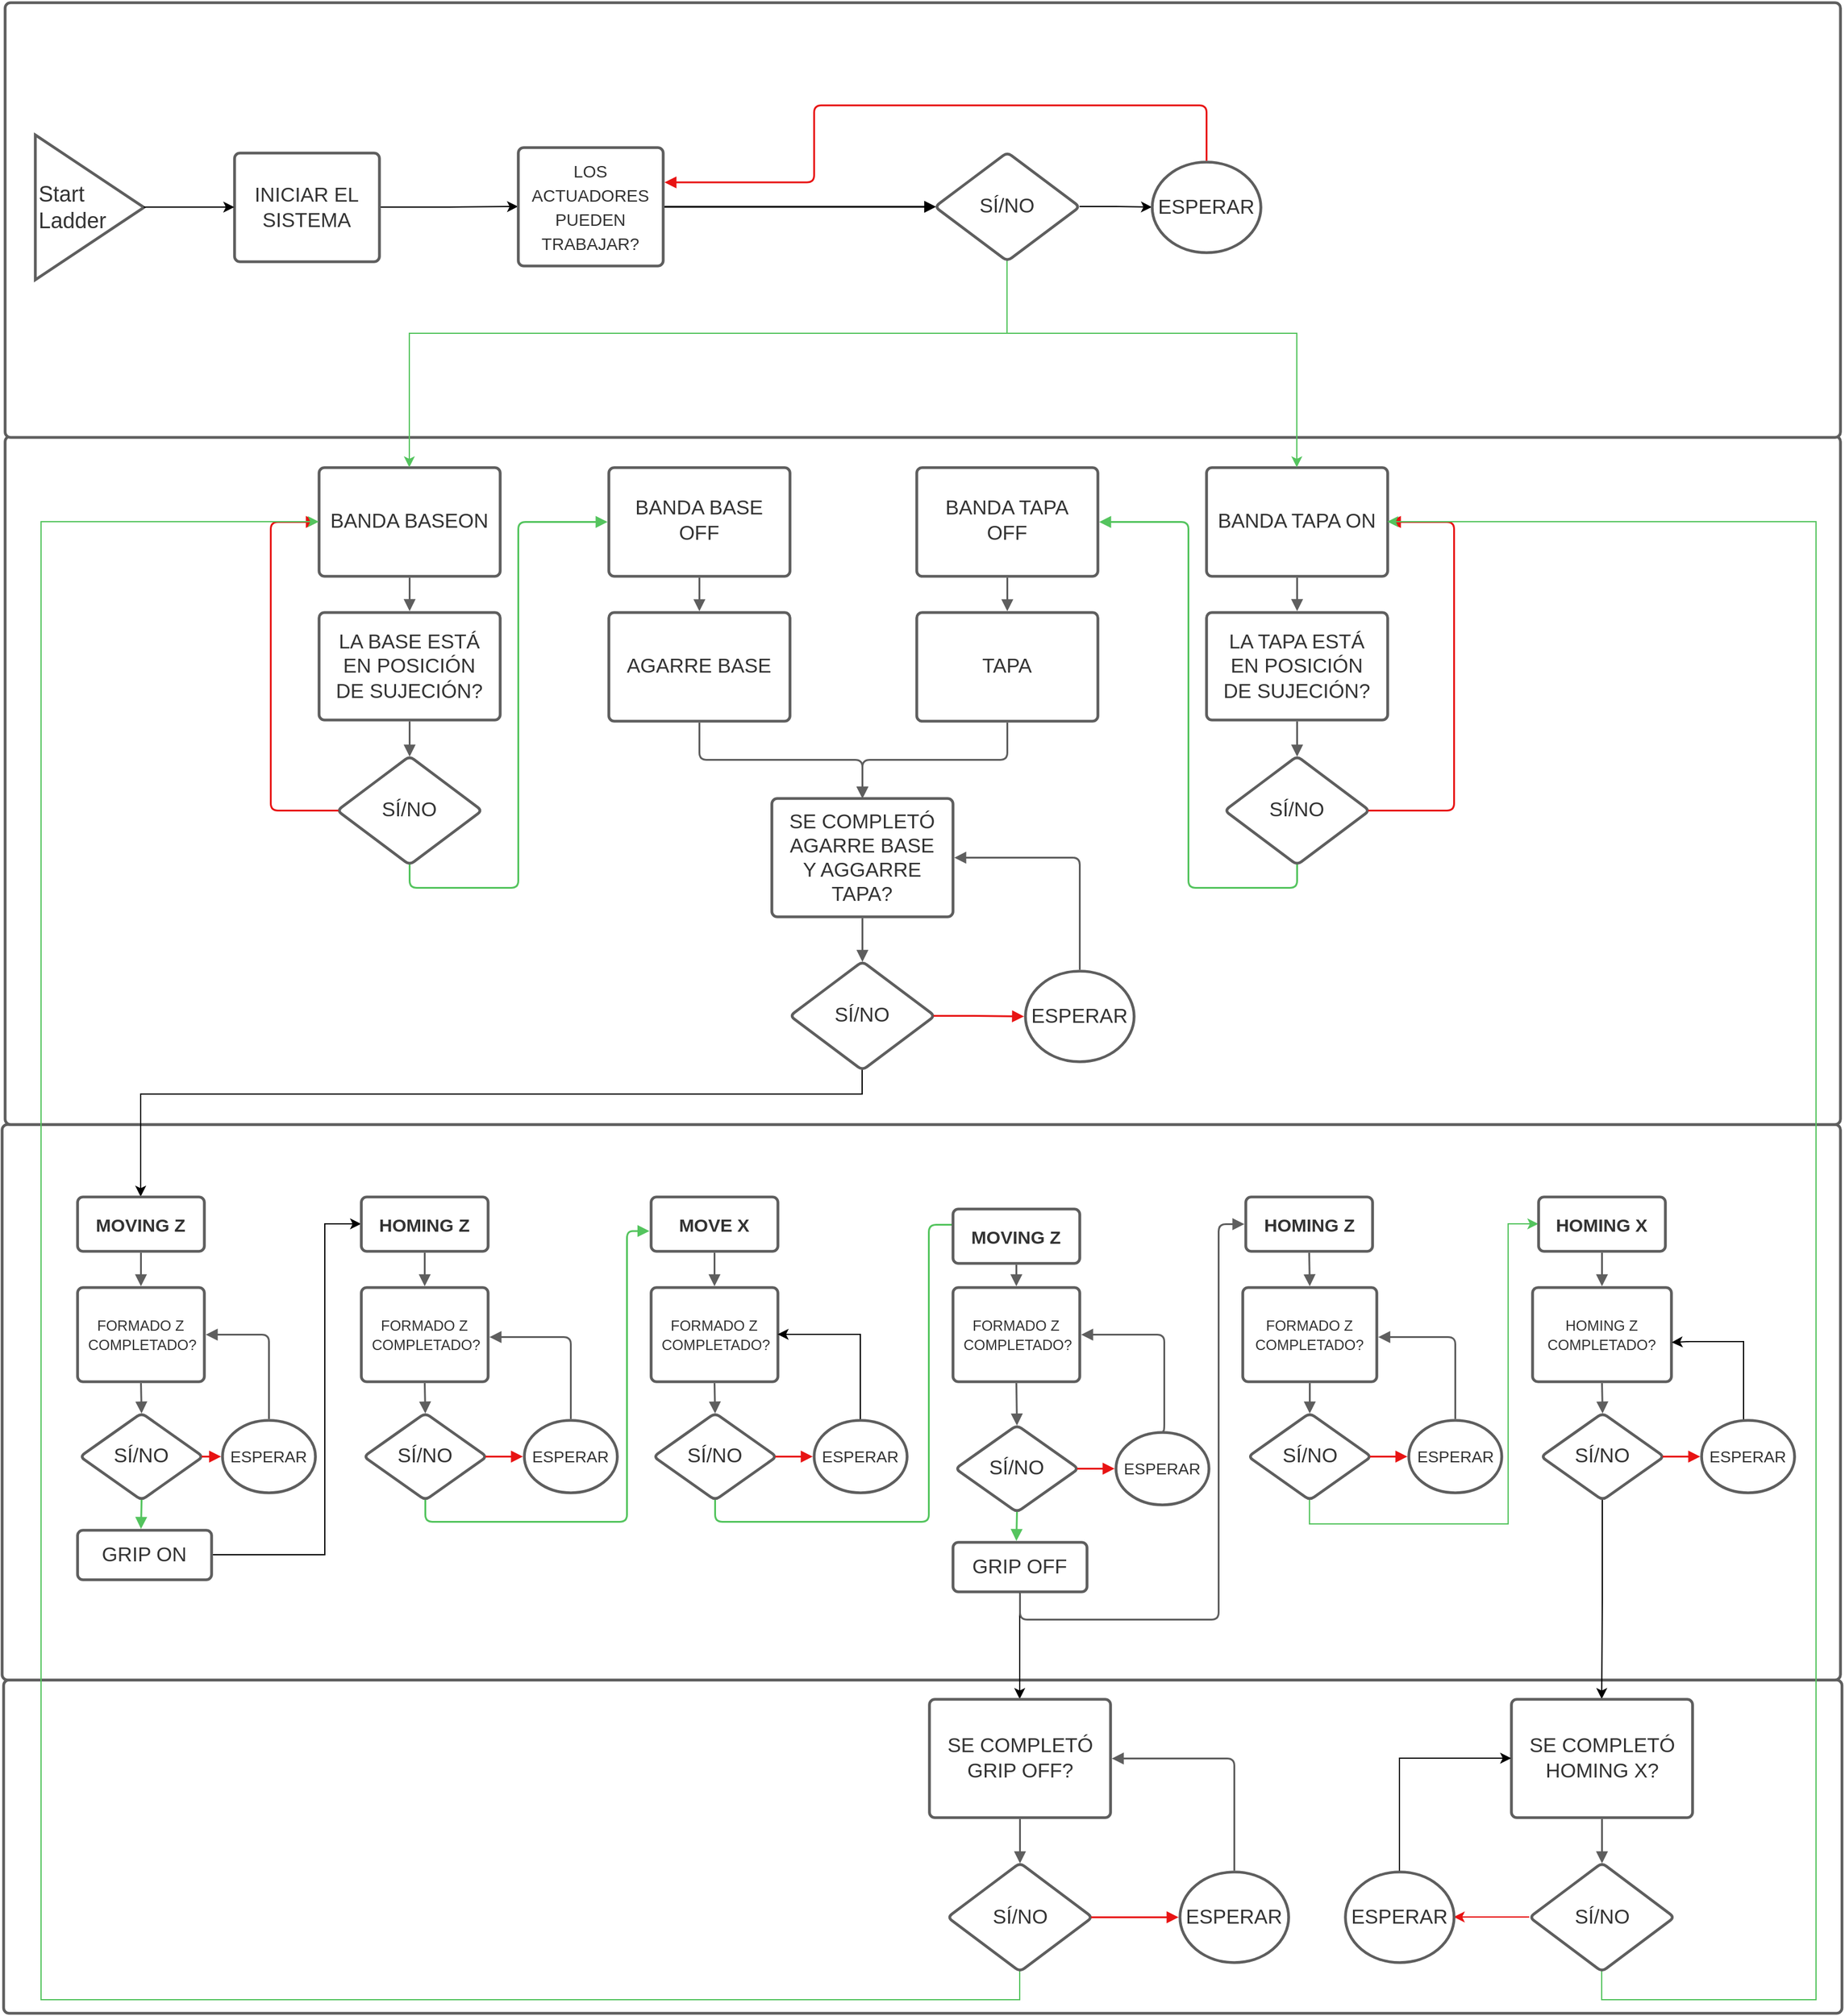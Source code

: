 <mxfile version="21.0.6" type="device"><diagram id="C5RBs43oDa-KdzZeNtuy" name="Page-1"><mxGraphModel dx="2749" dy="901" grid="1" gridSize="10" guides="1" tooltips="1" connect="1" arrows="1" fold="1" page="1" pageScale="1" pageWidth="827" pageHeight="1169" math="0" shadow="0"><root><mxCell id="WIyWlLk6GJQsqaUBKTNV-0"/><mxCell id="WIyWlLk6GJQsqaUBKTNV-1" parent="WIyWlLk6GJQsqaUBKTNV-0"/><mxCell id="RcjK8InPkNQRcUfJCD5i-185" value="" style="html=1;overflow=block;blockSpacing=1;whiteSpace=wrap;fontSize=13;align=center;spacing=9;strokeColor=#5e5e5e;strokeOpacity=100;rounded=1;absoluteArcSize=1;arcSize=9;strokeWidth=2.3;lucidId=y~xER-p5RncS;" vertex="1" parent="WIyWlLk6GJQsqaUBKTNV-1"><mxGeometry x="-141.25" y="1495" width="1522.5" height="276" as="geometry"/></mxCell><mxCell id="RcjK8InPkNQRcUfJCD5i-130" value="" style="html=1;overflow=block;blockSpacing=1;whiteSpace=wrap;fontSize=13;align=center;spacing=9;strokeColor=#5e5e5e;strokeOpacity=100;rounded=1;absoluteArcSize=1;arcSize=9;strokeWidth=2.3;lucidId=y~xER-p5RncS;" vertex="1" parent="WIyWlLk6GJQsqaUBKTNV-1"><mxGeometry x="-142.5" y="1035" width="1522.5" height="460" as="geometry"/></mxCell><mxCell id="RcjK8InPkNQRcUfJCD5i-28" value="" style="html=1;overflow=block;blockSpacing=1;whiteSpace=wrap;fontSize=13;align=center;spacing=9;strokeColor=#5e5e5e;strokeOpacity=100;rounded=1;absoluteArcSize=1;arcSize=9;strokeWidth=2.3;lucidId=y~xER-p5RncS;" vertex="1" parent="WIyWlLk6GJQsqaUBKTNV-1"><mxGeometry x="-140" y="465" width="1520" height="570" as="geometry"/></mxCell><mxCell id="RcjK8InPkNQRcUfJCD5i-29" value="LA BASE ESTÁ EN POSICIÓN DE SUJECIÓN?" style="html=1;overflow=block;blockSpacing=1;whiteSpace=wrap;fontSize=16.7;fontColor=#333333;align=center;spacing=9;strokeColor=#5e5e5e;strokeOpacity=100;rounded=1;absoluteArcSize=1;arcSize=9;strokeWidth=2.3;lucidId=hayEjJUcfdkM;" vertex="1" parent="WIyWlLk6GJQsqaUBKTNV-1"><mxGeometry x="120" y="611" width="150" height="89" as="geometry"/></mxCell><mxCell id="RcjK8InPkNQRcUfJCD5i-30" value="LA TAPA ESTÁ EN POSICIÓN DE SUJECIÓN?" style="html=1;overflow=block;blockSpacing=1;whiteSpace=wrap;fontSize=16.7;fontColor=#333333;align=center;spacing=9;strokeColor=#5e5e5e;strokeOpacity=100;rounded=1;absoluteArcSize=1;arcSize=9;strokeWidth=2.3;lucidId=AayE.4QWP37k;" vertex="1" parent="WIyWlLk6GJQsqaUBKTNV-1"><mxGeometry x="855" y="611" width="150" height="89" as="geometry"/></mxCell><mxCell id="RcjK8InPkNQRcUfJCD5i-31" value="SÍ/NO" style="html=1;overflow=block;blockSpacing=1;whiteSpace=wrap;rhombus;fontSize=16.7;fontColor=#333333;align=center;spacing=3.8;strokeColor=#5e5e5e;strokeOpacity=100;rounded=1;absoluteArcSize=1;arcSize=9;strokeWidth=2.3;lucidId=SayEWiu_9Tuh;" vertex="1" parent="WIyWlLk6GJQsqaUBKTNV-1"><mxGeometry x="135" y="730" width="120" height="90" as="geometry"/></mxCell><mxCell id="RcjK8InPkNQRcUfJCD5i-32" value="SÍ/NO" style="html=1;overflow=block;blockSpacing=1;whiteSpace=wrap;rhombus;fontSize=16.7;fontColor=#333333;align=center;spacing=3.8;strokeColor=#5e5e5e;strokeOpacity=100;rounded=1;absoluteArcSize=1;arcSize=9;strokeWidth=2.3;lucidId=VayETEVS_rfC;" vertex="1" parent="WIyWlLk6GJQsqaUBKTNV-1"><mxGeometry x="870" y="730" width="120" height="90" as="geometry"/></mxCell><mxCell id="RcjK8InPkNQRcUfJCD5i-33" value="BANDA BASEON" style="html=1;overflow=block;blockSpacing=1;whiteSpace=wrap;fontSize=16.7;fontColor=#333333;align=center;spacing=9;strokeColor=#5e5e5e;strokeOpacity=100;rounded=1;absoluteArcSize=1;arcSize=9;strokeWidth=2.3;lucidId=cbyEpvFuCPS_;" vertex="1" parent="WIyWlLk6GJQsqaUBKTNV-1"><mxGeometry x="120" y="491" width="150" height="90" as="geometry"/></mxCell><mxCell id="RcjK8InPkNQRcUfJCD5i-34" value="BANDA TAPA ON" style="html=1;overflow=block;blockSpacing=1;whiteSpace=wrap;fontSize=16.7;fontColor=#333333;align=center;spacing=9;strokeColor=#5e5e5e;strokeOpacity=100;rounded=1;absoluteArcSize=1;arcSize=9;strokeWidth=2.3;lucidId=hbyE5MZq4AQ-;" vertex="1" parent="WIyWlLk6GJQsqaUBKTNV-1"><mxGeometry x="855" y="491" width="150" height="90" as="geometry"/></mxCell><mxCell id="RcjK8InPkNQRcUfJCD5i-35" value="" style="html=1;jettySize=18;whiteSpace=wrap;fontSize=13;strokeColor=#e81313;strokeOpacity=100;strokeWidth=1.5;rounded=1;arcSize=12;edgeStyle=orthogonalEdgeStyle;startArrow=none;endArrow=block;endFill=1;exitX=0.009;exitY=0.5;exitPerimeter=0;entryX=-0.007;entryY=0.5;entryPerimeter=0;lucidId=BbyEm8j36-r6;" edge="1" parent="WIyWlLk6GJQsqaUBKTNV-1" source="RcjK8InPkNQRcUfJCD5i-31" target="RcjK8InPkNQRcUfJCD5i-33"><mxGeometry width="100" height="100" relative="1" as="geometry"><Array as="points"><mxPoint x="80" y="775"/><mxPoint x="80" y="536"/></Array></mxGeometry></mxCell><mxCell id="RcjK8InPkNQRcUfJCD5i-36" value="" style="html=1;jettySize=18;whiteSpace=wrap;fontSize=13;strokeColor=#5E5E5E;strokeWidth=1.5;rounded=1;arcSize=12;edgeStyle=orthogonalEdgeStyle;startArrow=none;endArrow=block;endFill=1;exitX=0.5;exitY=1.012;exitPerimeter=0;entryX=0.5;entryY=-0.013;entryPerimeter=0;lucidId=IbyEeO5QDrkx;" edge="1" parent="WIyWlLk6GJQsqaUBKTNV-1" source="RcjK8InPkNQRcUfJCD5i-33" target="RcjK8InPkNQRcUfJCD5i-29"><mxGeometry width="100" height="100" relative="1" as="geometry"><Array as="points"/></mxGeometry></mxCell><mxCell id="RcjK8InPkNQRcUfJCD5i-37" value="" style="html=1;jettySize=18;whiteSpace=wrap;fontSize=13;strokeColor=#5E5E5E;strokeWidth=1.5;rounded=1;arcSize=12;edgeStyle=orthogonalEdgeStyle;startArrow=none;endArrow=block;endFill=1;exitX=0.5;exitY=1.013;exitPerimeter=0;entryX=0.5;entryY=0.004;entryPerimeter=0;lucidId=UbyEdykZgK0O;" edge="1" parent="WIyWlLk6GJQsqaUBKTNV-1" source="RcjK8InPkNQRcUfJCD5i-29" target="RcjK8InPkNQRcUfJCD5i-31"><mxGeometry width="100" height="100" relative="1" as="geometry"><Array as="points"/></mxGeometry></mxCell><mxCell id="RcjK8InPkNQRcUfJCD5i-38" value="" style="html=1;jettySize=18;whiteSpace=wrap;fontSize=13;strokeColor=#5E5E5E;strokeWidth=1.5;rounded=1;arcSize=12;edgeStyle=orthogonalEdgeStyle;startArrow=none;endArrow=block;endFill=1;exitX=0.5;exitY=1.012;exitPerimeter=0;entryX=0.5;entryY=-0.013;entryPerimeter=0;lucidId=YbyETzDd5TCl;" edge="1" parent="WIyWlLk6GJQsqaUBKTNV-1" source="RcjK8InPkNQRcUfJCD5i-34" target="RcjK8InPkNQRcUfJCD5i-30"><mxGeometry width="100" height="100" relative="1" as="geometry"><Array as="points"/></mxGeometry></mxCell><mxCell id="RcjK8InPkNQRcUfJCD5i-39" value="" style="html=1;jettySize=18;whiteSpace=wrap;fontSize=13;strokeColor=#5E5E5E;strokeWidth=1.5;rounded=1;arcSize=12;edgeStyle=orthogonalEdgeStyle;startArrow=none;endArrow=block;endFill=1;exitX=0.5;exitY=1.013;exitPerimeter=0;entryX=0.5;entryY=0.004;entryPerimeter=0;lucidId=0byEMyHVx.2I;" edge="1" parent="WIyWlLk6GJQsqaUBKTNV-1" source="RcjK8InPkNQRcUfJCD5i-30" target="RcjK8InPkNQRcUfJCD5i-32"><mxGeometry width="100" height="100" relative="1" as="geometry"><Array as="points"/></mxGeometry></mxCell><mxCell id="RcjK8InPkNQRcUfJCD5i-40" value="" style="html=1;jettySize=18;whiteSpace=wrap;fontSize=13;strokeColor=#e81313;strokeOpacity=100;strokeWidth=1.5;rounded=1;arcSize=12;edgeStyle=orthogonalEdgeStyle;startArrow=none;endArrow=block;endFill=1;exitX=0.991;exitY=0.5;exitPerimeter=0;entryX=1.007;entryY=0.5;entryPerimeter=0;lucidId=5byEUBAU9m2I;" edge="1" parent="WIyWlLk6GJQsqaUBKTNV-1" source="RcjK8InPkNQRcUfJCD5i-32" target="RcjK8InPkNQRcUfJCD5i-34"><mxGeometry width="100" height="100" relative="1" as="geometry"><Array as="points"><mxPoint x="1060" y="775"/><mxPoint x="1060" y="536"/></Array></mxGeometry></mxCell><mxCell id="RcjK8InPkNQRcUfJCD5i-41" value="&lt;div style=&quot;display: flex; justify-content: center; text-align: center; align-items: baseline; font-size: 0; line-height: 1.25;margin-top: -2px;&quot;&gt;&lt;span&gt;&lt;span style=&quot;font-size:16.7px;color:#333333;&quot;&gt;BANDA TAPA OFF&lt;/span&gt;&lt;span style=&quot;font-size:16px;color:#000000;&quot;&gt;  &lt;/span&gt;&lt;/span&gt;&lt;/div&gt;" style="html=1;overflow=block;blockSpacing=1;whiteSpace=wrap;fontSize=13;spacing=9;strokeColor=#5e5e5e;strokeOpacity=100;rounded=1;absoluteArcSize=1;arcSize=9;strokeWidth=2.3;lucidId=WcyEhs3S-Iqy;" vertex="1" parent="WIyWlLk6GJQsqaUBKTNV-1"><mxGeometry x="615" y="491" width="150" height="90" as="geometry"/></mxCell><mxCell id="RcjK8InPkNQRcUfJCD5i-42" value="&lt;div style=&quot;display: flex; justify-content: center; text-align: center; align-items: baseline; font-size: 0; line-height: 1.25;margin-top: -2px;&quot;&gt;&lt;span&gt;&lt;span style=&quot;font-size:16.7px;color:#333333;&quot;&gt;BANDA BASE OFF&lt;/span&gt;&lt;span style=&quot;font-size:16px;color:#000000;&quot;&gt;  &lt;/span&gt;&lt;/span&gt;&lt;/div&gt;" style="html=1;overflow=block;blockSpacing=1;whiteSpace=wrap;fontSize=13;spacing=9;strokeColor=#5e5e5e;strokeOpacity=100;rounded=1;absoluteArcSize=1;arcSize=9;strokeWidth=2.3;lucidId=bdyEBeibuDFe;" vertex="1" parent="WIyWlLk6GJQsqaUBKTNV-1"><mxGeometry x="360" y="491" width="150" height="90" as="geometry"/></mxCell><mxCell id="RcjK8InPkNQRcUfJCD5i-43" value="" style="html=1;jettySize=18;whiteSpace=wrap;fontSize=13;strokeColor=#54c45e;strokeOpacity=100;strokeWidth=1.5;rounded=1;arcSize=12;edgeStyle=orthogonalEdgeStyle;startArrow=none;endArrow=block;endFill=1;exitX=0.5;exitY=0.996;exitPerimeter=0;entryX=-0.007;entryY=0.5;entryPerimeter=0;lucidId=zdyEh7sH4ggF;" edge="1" parent="WIyWlLk6GJQsqaUBKTNV-1" source="RcjK8InPkNQRcUfJCD5i-31" target="RcjK8InPkNQRcUfJCD5i-42"><mxGeometry width="100" height="100" relative="1" as="geometry"><Array as="points"><mxPoint x="195" y="839"/><mxPoint x="285" y="839"/><mxPoint x="285" y="536"/></Array></mxGeometry></mxCell><mxCell id="RcjK8InPkNQRcUfJCD5i-44" value="" style="html=1;jettySize=18;whiteSpace=wrap;fontSize=13;strokeColor=#54c45e;strokeOpacity=100;strokeWidth=1.5;rounded=1;arcSize=12;edgeStyle=orthogonalEdgeStyle;startArrow=none;endArrow=block;endFill=1;exitX=0.5;exitY=0.996;exitPerimeter=0;entryX=1.007;entryY=0.5;entryPerimeter=0;lucidId=PdyEN9I4mCjv;" edge="1" parent="WIyWlLk6GJQsqaUBKTNV-1" source="RcjK8InPkNQRcUfJCD5i-32" target="RcjK8InPkNQRcUfJCD5i-41"><mxGeometry width="100" height="100" relative="1" as="geometry"><Array as="points"><mxPoint x="930" y="839"/><mxPoint x="840" y="839"/><mxPoint x="840" y="536"/></Array></mxGeometry></mxCell><mxCell id="RcjK8InPkNQRcUfJCD5i-45" value="AGARRE BASE" style="html=1;overflow=block;blockSpacing=1;whiteSpace=wrap;fontSize=16.7;fontColor=#333333;align=center;spacing=9;strokeColor=#5e5e5e;strokeOpacity=100;rounded=1;absoluteArcSize=1;arcSize=9;strokeWidth=2.3;lucidId=_eyEmF684~.o;" vertex="1" parent="WIyWlLk6GJQsqaUBKTNV-1"><mxGeometry x="360" y="611" width="150" height="90" as="geometry"/></mxCell><mxCell id="RcjK8InPkNQRcUfJCD5i-46" value="TAPA" style="html=1;overflow=block;blockSpacing=1;whiteSpace=wrap;fontSize=16.7;fontColor=#333333;align=center;spacing=9;strokeColor=#5e5e5e;strokeOpacity=100;rounded=1;absoluteArcSize=1;arcSize=9;strokeWidth=2.3;lucidId=AfyE~ekHSq9a;" vertex="1" parent="WIyWlLk6GJQsqaUBKTNV-1"><mxGeometry x="615" y="611" width="150" height="90" as="geometry"/></mxCell><mxCell id="RcjK8InPkNQRcUfJCD5i-47" value="" style="html=1;jettySize=18;whiteSpace=wrap;fontSize=13;strokeColor=#5E5E5E;strokeWidth=1.5;rounded=1;arcSize=12;edgeStyle=orthogonalEdgeStyle;startArrow=none;endArrow=block;endFill=1;exitX=0.5;exitY=1.012;exitPerimeter=0;entryX=0.5;entryY=-0.012;entryPerimeter=0;lucidId=JfyEnpwwlQ.i;" edge="1" parent="WIyWlLk6GJQsqaUBKTNV-1" source="RcjK8InPkNQRcUfJCD5i-42" target="RcjK8InPkNQRcUfJCD5i-45"><mxGeometry width="100" height="100" relative="1" as="geometry"><Array as="points"/></mxGeometry></mxCell><mxCell id="RcjK8InPkNQRcUfJCD5i-48" value="" style="html=1;jettySize=18;whiteSpace=wrap;fontSize=13;strokeColor=#5E5E5E;strokeWidth=1.5;rounded=1;arcSize=12;edgeStyle=orthogonalEdgeStyle;startArrow=none;endArrow=block;endFill=1;exitX=0.5;exitY=1.012;exitPerimeter=0;entryX=0.5;entryY=-0.012;entryPerimeter=0;lucidId=PfyE76XKdIc2;" edge="1" parent="WIyWlLk6GJQsqaUBKTNV-1" source="RcjK8InPkNQRcUfJCD5i-41" target="RcjK8InPkNQRcUfJCD5i-46"><mxGeometry width="100" height="100" relative="1" as="geometry"><Array as="points"/></mxGeometry></mxCell><mxCell id="RcjK8InPkNQRcUfJCD5i-49" value="SE COMPLETÓ AGARRE BASE Y AGGARRE TAPA?" style="html=1;overflow=block;blockSpacing=1;whiteSpace=wrap;fontSize=16.7;fontColor=#333333;align=center;spacing=9;strokeColor=#5e5e5e;strokeOpacity=100;rounded=1;absoluteArcSize=1;arcSize=9;strokeWidth=2.3;lucidId=PhyEgIo.eC80;" vertex="1" parent="WIyWlLk6GJQsqaUBKTNV-1"><mxGeometry x="495" y="765" width="150" height="98" as="geometry"/></mxCell><mxCell id="RcjK8InPkNQRcUfJCD5i-50" value="" style="html=1;jettySize=18;whiteSpace=wrap;fontSize=13;strokeColor=#5E5E5E;strokeWidth=1.5;rounded=1;arcSize=12;edgeStyle=orthogonalEdgeStyle;startArrow=none;endArrow=block;endFill=1;exitX=0.5;exitY=1.012;exitPerimeter=0;lucidId=ajyEIoQYx6px;" edge="1" parent="WIyWlLk6GJQsqaUBKTNV-1" source="RcjK8InPkNQRcUfJCD5i-45" target="RcjK8InPkNQRcUfJCD5i-49"><mxGeometry width="100" height="100" relative="1" as="geometry"><Array as="points"/><mxPoint x="570" y="774.922" as="targetPoint"/></mxGeometry></mxCell><mxCell id="RcjK8InPkNQRcUfJCD5i-51" value="" style="html=1;jettySize=18;whiteSpace=wrap;fontSize=13;strokeColor=#5E5E5E;strokeWidth=1.5;rounded=1;arcSize=12;edgeStyle=orthogonalEdgeStyle;startArrow=none;endArrow=block;endFill=1;exitX=0.5;exitY=1.012;exitPerimeter=0;lucidId=bjyESx26OEpG;" edge="1" parent="WIyWlLk6GJQsqaUBKTNV-1" source="RcjK8InPkNQRcUfJCD5i-46" target="RcjK8InPkNQRcUfJCD5i-49"><mxGeometry width="100" height="100" relative="1" as="geometry"><Array as="points"/><mxPoint x="570" y="774.922" as="targetPoint"/></mxGeometry></mxCell><mxCell id="RcjK8InPkNQRcUfJCD5i-186" style="edgeStyle=orthogonalEdgeStyle;rounded=0;orthogonalLoop=1;jettySize=auto;html=1;entryX=0.5;entryY=0;entryDx=0;entryDy=0;exitX=0.5;exitY=1;exitDx=0;exitDy=0;" edge="1" parent="WIyWlLk6GJQsqaUBKTNV-1" source="RcjK8InPkNQRcUfJCD5i-52" target="RcjK8InPkNQRcUfJCD5i-57"><mxGeometry relative="1" as="geometry"><Array as="points"><mxPoint x="570" y="1010"/><mxPoint x="-27" y="1010"/></Array></mxGeometry></mxCell><mxCell id="RcjK8InPkNQRcUfJCD5i-52" value="SÍ/NO" style="html=1;overflow=block;blockSpacing=1;whiteSpace=wrap;rhombus;fontSize=16.7;fontColor=#333333;align=center;spacing=3.8;strokeColor=#5e5e5e;strokeOpacity=100;rounded=1;absoluteArcSize=1;arcSize=9;strokeWidth=2.3;lucidId=gjyEcwo8gJlT;" vertex="1" parent="WIyWlLk6GJQsqaUBKTNV-1"><mxGeometry x="510" y="900" width="120" height="90" as="geometry"/></mxCell><mxCell id="RcjK8InPkNQRcUfJCD5i-53" value="ESPERAR" style="html=1;overflow=block;blockSpacing=1;whiteSpace=wrap;ellipse;fontSize=16.7;fontColor=#333333;align=center;spacing=3.8;strokeColor=#5e5e5e;strokeOpacity=100;rounded=1;absoluteArcSize=1;arcSize=9;strokeWidth=2.3;lucidId=rjyEpOssymkE;" vertex="1" parent="WIyWlLk6GJQsqaUBKTNV-1"><mxGeometry x="705" y="908" width="90" height="75" as="geometry"/></mxCell><mxCell id="RcjK8InPkNQRcUfJCD5i-54" value="" style="html=1;jettySize=18;whiteSpace=wrap;fontSize=13;strokeColor=#e81313;strokeOpacity=100;strokeWidth=1.5;rounded=1;arcSize=12;edgeStyle=orthogonalEdgeStyle;startArrow=none;endArrow=block;endFill=1;exitX=0.991;exitY=0.5;exitPerimeter=0;entryX=-0.013;entryY=0.5;entryPerimeter=0;lucidId=4jyEf3F_.nIu;" edge="1" parent="WIyWlLk6GJQsqaUBKTNV-1" source="RcjK8InPkNQRcUfJCD5i-52" target="RcjK8InPkNQRcUfJCD5i-53"><mxGeometry width="100" height="100" relative="1" as="geometry"><Array as="points"/></mxGeometry></mxCell><mxCell id="RcjK8InPkNQRcUfJCD5i-55" value="" style="html=1;jettySize=18;whiteSpace=wrap;fontSize=13;strokeColor=#5E5E5E;strokeWidth=1.5;rounded=1;arcSize=12;edgeStyle=orthogonalEdgeStyle;startArrow=none;endArrow=block;endFill=1;exitX=0.5;exitY=-0.015;exitPerimeter=0;entryX=1.007;entryY=0.5;entryPerimeter=0;lucidId=4lyEjpNq62VK;" edge="1" parent="WIyWlLk6GJQsqaUBKTNV-1" source="RcjK8InPkNQRcUfJCD5i-53" target="RcjK8InPkNQRcUfJCD5i-49"><mxGeometry width="100" height="100" relative="1" as="geometry"><Array as="points"><mxPoint x="750" y="814"/></Array></mxGeometry></mxCell><mxCell id="RcjK8InPkNQRcUfJCD5i-56" value="" style="html=1;jettySize=18;whiteSpace=wrap;fontSize=13;strokeColor=#5E5E5E;strokeWidth=1.5;rounded=1;arcSize=12;edgeStyle=orthogonalEdgeStyle;startArrow=none;endArrow=block;endFill=1;exitX=0.5;exitY=1.011;exitPerimeter=0;entryX=0.5;entryY=0.004;entryPerimeter=0;lucidId=amyExHTy6ia8;" edge="1" parent="WIyWlLk6GJQsqaUBKTNV-1" source="RcjK8InPkNQRcUfJCD5i-49" target="RcjK8InPkNQRcUfJCD5i-52"><mxGeometry width="100" height="100" relative="1" as="geometry"><Array as="points"/></mxGeometry></mxCell><mxCell id="RcjK8InPkNQRcUfJCD5i-57" value="MOVING Z" style="html=1;overflow=block;blockSpacing=1;whiteSpace=wrap;fontSize=15;fontColor=#333333;fontStyle=1;align=center;spacing=9;strokeColor=#5e5e5e;strokeOpacity=100;rounded=1;absoluteArcSize=1;arcSize=9;strokeWidth=2.3;lucidId=YmyEwCShwE1t;" vertex="1" parent="WIyWlLk6GJQsqaUBKTNV-1"><mxGeometry x="-80" y="1095" width="105" height="45" as="geometry"/></mxCell><mxCell id="RcjK8InPkNQRcUfJCD5i-58" value="&lt;font style=&quot;font-size: 12px;&quot;&gt;FORMADO Z COMPLETADO?&lt;/font&gt;" style="html=1;overflow=block;blockSpacing=1;whiteSpace=wrap;fontSize=13.3;fontColor=#333333;align=center;spacing=9;strokeColor=#5e5e5e;strokeOpacity=100;rounded=1;absoluteArcSize=1;arcSize=9;strokeWidth=2.3;lucidId=tnyEIG3p_EI_;" vertex="1" parent="WIyWlLk6GJQsqaUBKTNV-1"><mxGeometry x="-80" y="1170" width="105" height="78" as="geometry"/></mxCell><mxCell id="RcjK8InPkNQRcUfJCD5i-59" value="SÍ/NO" style="html=1;overflow=block;blockSpacing=1;whiteSpace=wrap;rhombus;fontSize=16.7;fontColor=#333333;align=center;spacing=3.8;strokeColor=#5e5e5e;strokeOpacity=100;rounded=1;absoluteArcSize=1;arcSize=9;strokeWidth=2.3;lucidId=tnyEHasOi0cc;" vertex="1" parent="WIyWlLk6GJQsqaUBKTNV-1"><mxGeometry x="-78" y="1274" width="102" height="72" as="geometry"/></mxCell><mxCell id="RcjK8InPkNQRcUfJCD5i-60" value="ESPERAR" style="html=1;overflow=block;blockSpacing=1;whiteSpace=wrap;ellipse;fontSize=13.3;fontColor=#333333;align=center;spacing=3.8;strokeColor=#5e5e5e;strokeOpacity=100;rounded=1;absoluteArcSize=1;arcSize=9;strokeWidth=2.3;lucidId=tnyEV0fLmfkE;" vertex="1" parent="WIyWlLk6GJQsqaUBKTNV-1"><mxGeometry x="40" y="1280" width="77" height="60" as="geometry"/></mxCell><mxCell id="RcjK8InPkNQRcUfJCD5i-61" value="" style="html=1;jettySize=18;whiteSpace=wrap;fontSize=13;strokeColor=#e81313;strokeOpacity=100;strokeWidth=1.5;rounded=1;arcSize=12;edgeStyle=orthogonalEdgeStyle;startArrow=none;endArrow=block;endFill=1;exitX=0.988;exitY=0.5;exitPerimeter=0;entryX=-0.015;entryY=0.5;entryPerimeter=0;lucidId=tnyEGoxzWcGT;" edge="1" parent="WIyWlLk6GJQsqaUBKTNV-1" source="RcjK8InPkNQRcUfJCD5i-59" target="RcjK8InPkNQRcUfJCD5i-60"><mxGeometry width="100" height="100" relative="1" as="geometry"><Array as="points"/></mxGeometry></mxCell><mxCell id="RcjK8InPkNQRcUfJCD5i-62" value="" style="html=1;jettySize=18;whiteSpace=wrap;fontSize=13;strokeColor=#5E5E5E;strokeWidth=1.5;rounded=1;arcSize=12;edgeStyle=orthogonalEdgeStyle;startArrow=none;endArrow=block;endFill=1;exitX=0.5;exitY=-0.019;exitPerimeter=0;entryX=1.011;entryY=0.5;entryPerimeter=0;lucidId=tnyEnGOv970G;" edge="1" parent="WIyWlLk6GJQsqaUBKTNV-1" source="RcjK8InPkNQRcUfJCD5i-60" target="RcjK8InPkNQRcUfJCD5i-58"><mxGeometry width="100" height="100" relative="1" as="geometry"><Array as="points"><mxPoint x="79" y="1209"/></Array></mxGeometry></mxCell><mxCell id="RcjK8InPkNQRcUfJCD5i-63" value="" style="html=1;jettySize=18;whiteSpace=wrap;fontSize=13;strokeColor=#5E5E5E;strokeWidth=1.5;rounded=1;arcSize=12;edgeStyle=orthogonalEdgeStyle;startArrow=none;endArrow=block;endFill=1;exitX=0.5;exitY=1.014;exitPerimeter=0;entryX=0.5;entryY=0.004;entryPerimeter=0;lucidId=ZnyEEqO6b57F;" edge="1" parent="WIyWlLk6GJQsqaUBKTNV-1" source="RcjK8InPkNQRcUfJCD5i-58" target="RcjK8InPkNQRcUfJCD5i-59"><mxGeometry width="100" height="100" relative="1" as="geometry"><Array as="points"/></mxGeometry></mxCell><mxCell id="RcjK8InPkNQRcUfJCD5i-64" value="" style="html=1;jettySize=18;whiteSpace=wrap;fontSize=13;strokeColor=#5E5E5E;strokeWidth=1.5;rounded=1;arcSize=12;edgeStyle=orthogonalEdgeStyle;startArrow=none;endArrow=block;endFill=1;exitX=0.5;exitY=1.025;exitPerimeter=0;entryX=0.5;entryY=-0.014;entryPerimeter=0;lucidId=WoyE_0CSTKuE;" edge="1" parent="WIyWlLk6GJQsqaUBKTNV-1" source="RcjK8InPkNQRcUfJCD5i-57" target="RcjK8InPkNQRcUfJCD5i-58"><mxGeometry width="100" height="100" relative="1" as="geometry"><Array as="points"/></mxGeometry></mxCell><mxCell id="RcjK8InPkNQRcUfJCD5i-128" style="edgeStyle=orthogonalEdgeStyle;rounded=0;orthogonalLoop=1;jettySize=auto;html=1;entryX=0;entryY=0.5;entryDx=0;entryDy=0;" edge="1" parent="WIyWlLk6GJQsqaUBKTNV-1" source="RcjK8InPkNQRcUfJCD5i-65" target="RcjK8InPkNQRcUfJCD5i-67"><mxGeometry relative="1" as="geometry"><Array as="points"><mxPoint x="125" y="1392"/><mxPoint x="125" y="1118"/></Array></mxGeometry></mxCell><mxCell id="RcjK8InPkNQRcUfJCD5i-65" value="GRIP ON" style="html=1;overflow=block;blockSpacing=1;whiteSpace=wrap;fontSize=16.7;fontColor=#333333;align=center;spacing=9;strokeColor=#5e5e5e;strokeOpacity=100;rounded=1;absoluteArcSize=1;arcSize=9;strokeWidth=2.3;lucidId=jpyEtr1tzENd;" vertex="1" parent="WIyWlLk6GJQsqaUBKTNV-1"><mxGeometry x="-80" y="1371" width="111" height="41" as="geometry"/></mxCell><mxCell id="RcjK8InPkNQRcUfJCD5i-66" value="" style="html=1;jettySize=18;whiteSpace=wrap;fontSize=13;strokeColor=#54c45e;strokeOpacity=100;strokeWidth=1.5;rounded=1;arcSize=12;edgeStyle=orthogonalEdgeStyle;startArrow=none;endArrow=block;endFill=1;exitX=0.5;exitY=0.996;exitPerimeter=0;entryX=0.473;entryY=-0.028;entryPerimeter=0;lucidId=MpyEcxZcX-Ce;" edge="1" parent="WIyWlLk6GJQsqaUBKTNV-1" source="RcjK8InPkNQRcUfJCD5i-59" target="RcjK8InPkNQRcUfJCD5i-65"><mxGeometry width="100" height="100" relative="1" as="geometry"><Array as="points"/></mxGeometry></mxCell><mxCell id="RcjK8InPkNQRcUfJCD5i-67" value="HOMING Z" style="html=1;overflow=block;blockSpacing=1;whiteSpace=wrap;fontSize=15;fontColor=#333333;fontStyle=1;align=center;spacing=9;strokeColor=#5e5e5e;strokeOpacity=100;rounded=1;absoluteArcSize=1;arcSize=9;strokeWidth=2.3;lucidId=2pyEYRQr3Q73;" vertex="1" parent="WIyWlLk6GJQsqaUBKTNV-1"><mxGeometry x="155" y="1095" width="105" height="45" as="geometry"/></mxCell><mxCell id="RcjK8InPkNQRcUfJCD5i-69" value="&lt;font style=&quot;font-size: 12px;&quot;&gt;FORMADO Z COMPLETADO?&lt;/font&gt;" style="html=1;overflow=block;blockSpacing=1;whiteSpace=wrap;fontSize=13.3;fontColor=#333333;align=center;spacing=9;strokeColor=#5e5e5e;strokeOpacity=100;rounded=1;absoluteArcSize=1;arcSize=9;strokeWidth=2.3;lucidId=cryENDqO_~T5;" vertex="1" parent="WIyWlLk6GJQsqaUBKTNV-1"><mxGeometry x="155" y="1170" width="105" height="78" as="geometry"/></mxCell><mxCell id="RcjK8InPkNQRcUfJCD5i-70" value="SÍ/NO" style="html=1;overflow=block;blockSpacing=1;whiteSpace=wrap;rhombus;fontSize=16.7;fontColor=#333333;align=center;spacing=3.8;strokeColor=#5e5e5e;strokeOpacity=100;rounded=1;absoluteArcSize=1;arcSize=9;strokeWidth=2.3;lucidId=cryExjbKHWFO;" vertex="1" parent="WIyWlLk6GJQsqaUBKTNV-1"><mxGeometry x="157" y="1274" width="102" height="72" as="geometry"/></mxCell><mxCell id="RcjK8InPkNQRcUfJCD5i-71" value="ESPERAR" style="html=1;overflow=block;blockSpacing=1;whiteSpace=wrap;ellipse;fontSize=13.3;fontColor=#333333;align=center;spacing=3.8;strokeColor=#5e5e5e;strokeOpacity=100;rounded=1;absoluteArcSize=1;arcSize=9;strokeWidth=2.3;lucidId=cryE7ONAR0db;" vertex="1" parent="WIyWlLk6GJQsqaUBKTNV-1"><mxGeometry x="290" y="1280" width="77" height="60" as="geometry"/></mxCell><mxCell id="RcjK8InPkNQRcUfJCD5i-72" value="" style="html=1;jettySize=18;whiteSpace=wrap;fontSize=13;strokeColor=#5E5E5E;strokeWidth=1.5;rounded=1;arcSize=12;edgeStyle=orthogonalEdgeStyle;startArrow=none;endArrow=block;endFill=1;exitX=0.5;exitY=1.014;exitPerimeter=0;entryX=0.5;entryY=0.004;entryPerimeter=0;lucidId=cryEpi~SMs_5;" edge="1" parent="WIyWlLk6GJQsqaUBKTNV-1" source="RcjK8InPkNQRcUfJCD5i-69" target="RcjK8InPkNQRcUfJCD5i-70"><mxGeometry width="100" height="100" relative="1" as="geometry"><Array as="points"/></mxGeometry></mxCell><mxCell id="RcjK8InPkNQRcUfJCD5i-73" value="" style="html=1;jettySize=18;whiteSpace=wrap;fontSize=13;strokeColor=#5E5E5E;strokeWidth=1.5;rounded=1;arcSize=12;edgeStyle=orthogonalEdgeStyle;startArrow=none;endArrow=block;endFill=1;exitX=0.5;exitY=1.025;exitPerimeter=0;entryX=0.5;entryY=-0.014;entryPerimeter=0;lucidId=cryE_ACr0fSX;" edge="1" parent="WIyWlLk6GJQsqaUBKTNV-1" source="RcjK8InPkNQRcUfJCD5i-67" target="RcjK8InPkNQRcUfJCD5i-69"><mxGeometry width="100" height="100" relative="1" as="geometry"><Array as="points"/></mxGeometry></mxCell><mxCell id="RcjK8InPkNQRcUfJCD5i-74" value="" style="html=1;jettySize=18;whiteSpace=wrap;fontSize=13;strokeColor=#54c45e;strokeOpacity=100;strokeWidth=1.5;rounded=1;arcSize=12;edgeStyle=orthogonalEdgeStyle;startArrow=none;endArrow=block;endFill=1;exitX=0.5;exitY=0.996;exitPerimeter=0;lucidId=cryEJhAp.ufV;entryX=-0.013;entryY=0.627;entryDx=0;entryDy=0;entryPerimeter=0;" edge="1" parent="WIyWlLk6GJQsqaUBKTNV-1" source="RcjK8InPkNQRcUfJCD5i-70" target="RcjK8InPkNQRcUfJCD5i-76"><mxGeometry width="100" height="100" relative="1" as="geometry"><Array as="points"><mxPoint x="208" y="1364"/><mxPoint x="375" y="1364"/><mxPoint x="375" y="1123"/></Array><mxPoint x="435" y="1245" as="targetPoint"/></mxGeometry></mxCell><mxCell id="RcjK8InPkNQRcUfJCD5i-75" value="" style="html=1;jettySize=18;whiteSpace=wrap;fontSize=13;strokeColor=#e81313;strokeOpacity=100;strokeWidth=1.5;rounded=1;arcSize=12;edgeStyle=orthogonalEdgeStyle;startArrow=none;endArrow=block;endFill=1;exitX=0.988;exitY=0.5;exitPerimeter=0;entryX=-0.015;entryY=0.5;entryPerimeter=0;lucidId=9syECU4UUOQM;" edge="1" parent="WIyWlLk6GJQsqaUBKTNV-1" source="RcjK8InPkNQRcUfJCD5i-70" target="RcjK8InPkNQRcUfJCD5i-71"><mxGeometry width="100" height="100" relative="1" as="geometry"><Array as="points"/></mxGeometry></mxCell><mxCell id="RcjK8InPkNQRcUfJCD5i-76" value="MOVE X" style="html=1;overflow=block;blockSpacing=1;whiteSpace=wrap;fontSize=15;fontColor=#333333;fontStyle=1;align=center;spacing=9;strokeColor=#5e5e5e;strokeOpacity=100;rounded=1;absoluteArcSize=1;arcSize=9;strokeWidth=2.3;lucidId=CtyEDTeSLLyk;" vertex="1" parent="WIyWlLk6GJQsqaUBKTNV-1"><mxGeometry x="395" y="1095" width="105" height="45" as="geometry"/></mxCell><mxCell id="RcjK8InPkNQRcUfJCD5i-77" value="&lt;font style=&quot;font-size: 12px;&quot;&gt;FORMADO Z COMPLETADO?&lt;/font&gt;" style="html=1;overflow=block;blockSpacing=1;whiteSpace=wrap;fontSize=13.3;fontColor=#333333;align=center;spacing=9;strokeColor=#5e5e5e;strokeOpacity=100;rounded=1;absoluteArcSize=1;arcSize=9;strokeWidth=2.3;lucidId=CtyEcS1~Pwpf;" vertex="1" parent="WIyWlLk6GJQsqaUBKTNV-1"><mxGeometry x="395" y="1170" width="105" height="78" as="geometry"/></mxCell><mxCell id="RcjK8InPkNQRcUfJCD5i-78" value="SÍ/NO" style="html=1;overflow=block;blockSpacing=1;whiteSpace=wrap;rhombus;fontSize=16.7;fontColor=#333333;align=center;spacing=3.8;strokeColor=#5e5e5e;strokeOpacity=100;rounded=1;absoluteArcSize=1;arcSize=9;strokeWidth=2.3;lucidId=CtyEHdSiDJRP;" vertex="1" parent="WIyWlLk6GJQsqaUBKTNV-1"><mxGeometry x="397" y="1274" width="102" height="72" as="geometry"/></mxCell><mxCell id="RcjK8InPkNQRcUfJCD5i-129" style="edgeStyle=orthogonalEdgeStyle;rounded=0;orthogonalLoop=1;jettySize=auto;html=1;entryX=1;entryY=0.5;entryDx=0;entryDy=0;" edge="1" parent="WIyWlLk6GJQsqaUBKTNV-1" source="RcjK8InPkNQRcUfJCD5i-79" target="RcjK8InPkNQRcUfJCD5i-77"><mxGeometry relative="1" as="geometry"><Array as="points"><mxPoint x="569" y="1209"/></Array></mxGeometry></mxCell><mxCell id="RcjK8InPkNQRcUfJCD5i-79" value="ESPERAR" style="html=1;overflow=block;blockSpacing=1;whiteSpace=wrap;ellipse;fontSize=13.3;fontColor=#333333;align=center;spacing=3.8;strokeColor=#5e5e5e;strokeOpacity=100;rounded=1;absoluteArcSize=1;arcSize=9;strokeWidth=2.3;lucidId=CtyE9MYAe80Q;" vertex="1" parent="WIyWlLk6GJQsqaUBKTNV-1"><mxGeometry x="530" y="1280" width="77" height="60" as="geometry"/></mxCell><mxCell id="RcjK8InPkNQRcUfJCD5i-80" value="" style="html=1;jettySize=18;whiteSpace=wrap;fontSize=13;strokeColor=#5E5E5E;strokeWidth=1.5;rounded=1;arcSize=12;edgeStyle=orthogonalEdgeStyle;startArrow=none;endArrow=block;endFill=1;exitX=0.5;exitY=1.014;exitPerimeter=0;entryX=0.5;entryY=0.004;entryPerimeter=0;lucidId=CtyEKalfbYN1;" edge="1" parent="WIyWlLk6GJQsqaUBKTNV-1" source="RcjK8InPkNQRcUfJCD5i-77" target="RcjK8InPkNQRcUfJCD5i-78"><mxGeometry width="100" height="100" relative="1" as="geometry"><Array as="points"/></mxGeometry></mxCell><mxCell id="RcjK8InPkNQRcUfJCD5i-81" value="" style="html=1;jettySize=18;whiteSpace=wrap;fontSize=13;strokeColor=#5E5E5E;strokeWidth=1.5;rounded=1;arcSize=12;edgeStyle=orthogonalEdgeStyle;startArrow=none;endArrow=block;endFill=1;exitX=0.5;exitY=1.025;exitPerimeter=0;entryX=0.5;entryY=-0.014;entryPerimeter=0;lucidId=CtyE3sKG0uwZ;" edge="1" parent="WIyWlLk6GJQsqaUBKTNV-1" source="RcjK8InPkNQRcUfJCD5i-76" target="RcjK8InPkNQRcUfJCD5i-77"><mxGeometry width="100" height="100" relative="1" as="geometry"><Array as="points"/></mxGeometry></mxCell><mxCell id="RcjK8InPkNQRcUfJCD5i-82" value="" style="html=1;jettySize=18;whiteSpace=wrap;fontSize=13;strokeColor=#54c45e;strokeOpacity=100;strokeWidth=1.5;rounded=1;arcSize=12;edgeStyle=orthogonalEdgeStyle;startArrow=none;endArrow=block;endFill=1;exitX=0.5;exitY=0.996;exitPerimeter=0;lucidId=CtyEPOIrMG3U;entryX=0;entryY=0.5;entryDx=0;entryDy=0;" edge="1" parent="WIyWlLk6GJQsqaUBKTNV-1" source="RcjK8InPkNQRcUfJCD5i-78" target="RcjK8InPkNQRcUfJCD5i-99"><mxGeometry width="100" height="100" relative="1" as="geometry"><Array as="points"><mxPoint x="448" y="1364"/><mxPoint x="625" y="1364"/><mxPoint x="625" y="1118"/><mxPoint x="725" y="1118"/></Array><mxPoint x="528" y="1369" as="targetPoint"/></mxGeometry></mxCell><mxCell id="RcjK8InPkNQRcUfJCD5i-83" value="" style="html=1;jettySize=18;whiteSpace=wrap;fontSize=13;strokeColor=#e81313;strokeOpacity=100;strokeWidth=1.5;rounded=1;arcSize=12;edgeStyle=orthogonalEdgeStyle;startArrow=none;endArrow=block;endFill=1;exitX=0.988;exitY=0.5;exitPerimeter=0;entryX=-0.015;entryY=0.5;entryPerimeter=0;lucidId=CtyEma3Yg5L~;" edge="1" parent="WIyWlLk6GJQsqaUBKTNV-1" source="RcjK8InPkNQRcUfJCD5i-78" target="RcjK8InPkNQRcUfJCD5i-79"><mxGeometry width="100" height="100" relative="1" as="geometry"><Array as="points"/></mxGeometry></mxCell><mxCell id="RcjK8InPkNQRcUfJCD5i-84" value="" style="html=1;jettySize=18;whiteSpace=wrap;fontSize=13;strokeColor=#5E5E5E;strokeWidth=1.5;rounded=1;arcSize=12;edgeStyle=orthogonalEdgeStyle;startArrow=none;endArrow=block;endFill=1;exitX=0.5;exitY=-0.019;exitPerimeter=0;entryX=1.011;entryY=0.526;entryPerimeter=0;lucidId=0tyEovovl1Qg;" edge="1" parent="WIyWlLk6GJQsqaUBKTNV-1" source="RcjK8InPkNQRcUfJCD5i-71" target="RcjK8InPkNQRcUfJCD5i-69"><mxGeometry width="100" height="100" relative="1" as="geometry"><Array as="points"><mxPoint x="329" y="1211"/></Array></mxGeometry></mxCell><mxCell id="RcjK8InPkNQRcUfJCD5i-85" value="" style="html=1;overflow=block;blockSpacing=1;whiteSpace=wrap;fontSize=13;align=center;spacing=9;strokeColor=#5e5e5e;strokeOpacity=100;rounded=1;absoluteArcSize=1;arcSize=9;strokeWidth=2.3;lucidId=c~xEfU_y-20k;" vertex="1" parent="WIyWlLk6GJQsqaUBKTNV-1"><mxGeometry x="-140" y="106" width="1520" height="360" as="geometry"/></mxCell><mxCell id="RcjK8InPkNQRcUfJCD5i-86" style="html=1;overflow=block;blockSpacing=1;whiteSpace=wrap;shape=mxgraph.basic.acute_triangle;dx=0.5;anchorPointDirection=0;fontSize=16.7;fontColor=#333333;align=center;spacing=3.8;strokeColor=#5e5e5e;strokeOpacity=100;rounded=1;absoluteArcSize=1;arcSize=9;rotation=90;strokeWidth=2.3;lucidId=u6xEnjwIJ-KL;" vertex="1" parent="WIyWlLk6GJQsqaUBKTNV-1"><mxGeometry x="-130" y="230.5" width="120" height="90" as="geometry"/></mxCell><mxCell id="RcjK8InPkNQRcUfJCD5i-87" value="&lt;font style=&quot;font-size: 18px;&quot;&gt;Start &lt;br&gt;Ladder&lt;/font&gt;" style="html=1;overflow=block;blockSpacing=1;whiteSpace=wrap;shape=mxgraph.basic.acute_triangle;dx=0.5;anchorPointDirection=0;fontSize=16.7;fontColor=#333333;align=left;spacing=3.8;strokeOpacity=100;rounded=1;absoluteArcSize=1;arcSize=9;strokeWidth=2.3;lucidId=u6xEnjwIJ-KL;fillColor=none;strokeColor=none;rotation=0;" vertex="1" parent="RcjK8InPkNQRcUfJCD5i-86"><mxGeometry x="0.125" y="-0.167" width="90" height="120" relative="1" as="geometry"/></mxCell><mxCell id="RcjK8InPkNQRcUfJCD5i-189" style="edgeStyle=orthogonalEdgeStyle;rounded=0;orthogonalLoop=1;jettySize=auto;html=1;entryX=0;entryY=0.5;entryDx=0;entryDy=0;" edge="1" parent="WIyWlLk6GJQsqaUBKTNV-1" source="RcjK8InPkNQRcUfJCD5i-88" target="RcjK8InPkNQRcUfJCD5i-89"><mxGeometry relative="1" as="geometry"/></mxCell><mxCell id="RcjK8InPkNQRcUfJCD5i-88" value="INICIAR EL SISTEMA" style="html=1;overflow=block;blockSpacing=1;whiteSpace=wrap;fontSize=16.7;fontColor=#333333;align=center;spacing=9;strokeColor=#5e5e5e;strokeOpacity=100;rounded=1;absoluteArcSize=1;arcSize=9;strokeWidth=2.3;lucidId=d7xEheUjn.hv;" vertex="1" parent="WIyWlLk6GJQsqaUBKTNV-1"><mxGeometry x="50" y="230.5" width="120" height="90" as="geometry"/></mxCell><mxCell id="RcjK8InPkNQRcUfJCD5i-89" value="&lt;font style=&quot;font-size: 14px;&quot;&gt;LOS ACTUADORES PUEDEN TRABAJAR?&lt;/font&gt;" style="html=1;overflow=block;blockSpacing=1;whiteSpace=wrap;fontSize=16.7;fontColor=#333333;align=center;spacing=9;strokeColor=#5e5e5e;strokeOpacity=100;rounded=1;absoluteArcSize=1;arcSize=9;strokeWidth=2.3;lucidId=o7xEH_5VxEVu;" vertex="1" parent="WIyWlLk6GJQsqaUBKTNV-1"><mxGeometry x="285" y="226" width="120" height="98" as="geometry"/></mxCell><mxCell id="RcjK8InPkNQRcUfJCD5i-97" style="edgeStyle=orthogonalEdgeStyle;rounded=0;orthogonalLoop=1;jettySize=auto;html=1;entryX=0.5;entryY=0;entryDx=0;entryDy=0;strokeColor=#54C45E;" edge="1" parent="WIyWlLk6GJQsqaUBKTNV-1" source="RcjK8InPkNQRcUfJCD5i-90" target="RcjK8InPkNQRcUfJCD5i-34"><mxGeometry relative="1" as="geometry"><mxPoint x="690.5" y="346" as="targetPoint"/><Array as="points"><mxPoint x="690" y="380"/><mxPoint x="930" y="380"/></Array></mxGeometry></mxCell><mxCell id="RcjK8InPkNQRcUfJCD5i-98" style="edgeStyle=orthogonalEdgeStyle;rounded=0;orthogonalLoop=1;jettySize=auto;html=1;entryX=0;entryY=0.5;entryDx=0;entryDy=0;" edge="1" parent="WIyWlLk6GJQsqaUBKTNV-1" source="RcjK8InPkNQRcUfJCD5i-90" target="RcjK8InPkNQRcUfJCD5i-91"><mxGeometry relative="1" as="geometry"/></mxCell><mxCell id="RcjK8InPkNQRcUfJCD5i-187" style="edgeStyle=orthogonalEdgeStyle;rounded=0;orthogonalLoop=1;jettySize=auto;html=1;entryX=0.5;entryY=0;entryDx=0;entryDy=0;strokeColor=#54C45E;" edge="1" parent="WIyWlLk6GJQsqaUBKTNV-1" source="RcjK8InPkNQRcUfJCD5i-90" target="RcjK8InPkNQRcUfJCD5i-33"><mxGeometry relative="1" as="geometry"><Array as="points"><mxPoint x="690" y="380"/><mxPoint x="195" y="380"/></Array></mxGeometry></mxCell><mxCell id="RcjK8InPkNQRcUfJCD5i-90" value="SÍ/NO" style="html=1;overflow=block;blockSpacing=1;whiteSpace=wrap;rhombus;fontSize=16.7;fontColor=#333333;align=center;spacing=3.8;strokeColor=#5e5e5e;strokeOpacity=100;rounded=1;absoluteArcSize=1;arcSize=9;strokeWidth=2.3;lucidId=B7xEz7c65q~C;" vertex="1" parent="WIyWlLk6GJQsqaUBKTNV-1"><mxGeometry x="630" y="230" width="120" height="90" as="geometry"/></mxCell><mxCell id="RcjK8InPkNQRcUfJCD5i-91" value="ESPERAR" style="html=1;overflow=block;blockSpacing=1;whiteSpace=wrap;ellipse;fontSize=16.7;fontColor=#333333;align=center;spacing=3.8;strokeColor=#5e5e5e;strokeOpacity=100;rounded=1;absoluteArcSize=1;arcSize=9;strokeWidth=2.3;lucidId=L7xEsoSmaj10;" vertex="1" parent="WIyWlLk6GJQsqaUBKTNV-1"><mxGeometry x="810" y="238" width="90" height="75" as="geometry"/></mxCell><mxCell id="RcjK8InPkNQRcUfJCD5i-94" value="" style="html=1;jettySize=18;whiteSpace=wrap;fontSize=13;strokeColor=#e81313;strokeOpacity=100;strokeWidth=1.5;rounded=1;arcSize=12;edgeStyle=orthogonalEdgeStyle;startArrow=none;endArrow=block;endFill=1;exitX=0.5;exitY=-0.015;exitPerimeter=0;entryX=1.009;entryY=0.294;entryPerimeter=0;lucidId=28xEI3sZGeW2;" edge="1" parent="WIyWlLk6GJQsqaUBKTNV-1" source="RcjK8InPkNQRcUfJCD5i-91" target="RcjK8InPkNQRcUfJCD5i-89"><mxGeometry width="100" height="100" relative="1" as="geometry"><Array as="points"><mxPoint x="855" y="191"/><mxPoint x="530" y="191"/><mxPoint x="530" y="255"/></Array></mxGeometry></mxCell><mxCell id="RcjK8InPkNQRcUfJCD5i-95" value="" style="html=1;jettySize=18;whiteSpace=wrap;fontSize=13;strokeColor=#000000;strokeOpacity=100;strokeWidth=1.5;rounded=1;arcSize=12;edgeStyle=orthogonalEdgeStyle;startArrow=none;endArrow=block;endFill=1;exitX=1.009;exitY=0.5;exitPerimeter=0;entryX=0.009;entryY=0.5;entryPerimeter=0;lucidId=c9xEzNMv5l80;" edge="1" parent="WIyWlLk6GJQsqaUBKTNV-1" source="RcjK8InPkNQRcUfJCD5i-89" target="RcjK8InPkNQRcUfJCD5i-90"><mxGeometry width="100" height="100" relative="1" as="geometry"><Array as="points"/></mxGeometry></mxCell><mxCell id="RcjK8InPkNQRcUfJCD5i-99" value="MOVING Z" style="html=1;overflow=block;blockSpacing=1;whiteSpace=wrap;fontSize=15;fontColor=#333333;fontStyle=1;align=center;spacing=9;strokeColor=#5e5e5e;strokeOpacity=100;rounded=1;absoluteArcSize=1;arcSize=9;strokeWidth=2.3;lucidId=YmyEwCShwE1t;" vertex="1" parent="WIyWlLk6GJQsqaUBKTNV-1"><mxGeometry x="645" y="1105" width="105" height="45" as="geometry"/></mxCell><mxCell id="RcjK8InPkNQRcUfJCD5i-100" value="&lt;font style=&quot;font-size: 12px;&quot;&gt;FORMADO Z COMPLETADO?&lt;/font&gt;" style="html=1;overflow=block;blockSpacing=1;whiteSpace=wrap;fontSize=13.3;fontColor=#333333;align=center;spacing=9;strokeColor=#5e5e5e;strokeOpacity=100;rounded=1;absoluteArcSize=1;arcSize=9;strokeWidth=2.3;lucidId=tnyEIG3p_EI_;" vertex="1" parent="WIyWlLk6GJQsqaUBKTNV-1"><mxGeometry x="645" y="1170" width="105" height="78" as="geometry"/></mxCell><mxCell id="RcjK8InPkNQRcUfJCD5i-101" value="SÍ/NO" style="html=1;overflow=block;blockSpacing=1;whiteSpace=wrap;rhombus;fontSize=16.7;fontColor=#333333;align=center;spacing=3.8;strokeColor=#5e5e5e;strokeOpacity=100;rounded=1;absoluteArcSize=1;arcSize=9;strokeWidth=2.3;lucidId=tnyEHasOi0cc;" vertex="1" parent="WIyWlLk6GJQsqaUBKTNV-1"><mxGeometry x="647" y="1284" width="102" height="72" as="geometry"/></mxCell><mxCell id="RcjK8InPkNQRcUfJCD5i-102" value="ESPERAR" style="html=1;overflow=block;blockSpacing=1;whiteSpace=wrap;ellipse;fontSize=13.3;fontColor=#333333;align=center;spacing=3.8;strokeColor=#5e5e5e;strokeOpacity=100;rounded=1;absoluteArcSize=1;arcSize=9;strokeWidth=2.3;lucidId=tnyEV0fLmfkE;" vertex="1" parent="WIyWlLk6GJQsqaUBKTNV-1"><mxGeometry x="780" y="1290" width="77" height="60" as="geometry"/></mxCell><mxCell id="RcjK8InPkNQRcUfJCD5i-103" value="" style="html=1;jettySize=18;whiteSpace=wrap;fontSize=13;strokeColor=#e81313;strokeOpacity=100;strokeWidth=1.5;rounded=1;arcSize=12;edgeStyle=orthogonalEdgeStyle;startArrow=none;endArrow=block;endFill=1;exitX=0.988;exitY=0.5;exitPerimeter=0;entryX=-0.015;entryY=0.5;entryPerimeter=0;lucidId=tnyEGoxzWcGT;" edge="1" parent="WIyWlLk6GJQsqaUBKTNV-1" source="RcjK8InPkNQRcUfJCD5i-101" target="RcjK8InPkNQRcUfJCD5i-102"><mxGeometry width="100" height="100" relative="1" as="geometry"><Array as="points"/></mxGeometry></mxCell><mxCell id="RcjK8InPkNQRcUfJCD5i-104" value="" style="html=1;jettySize=18;whiteSpace=wrap;fontSize=13;strokeColor=#5E5E5E;strokeWidth=1.5;rounded=1;arcSize=12;edgeStyle=orthogonalEdgeStyle;startArrow=none;endArrow=block;endFill=1;exitX=0.5;exitY=-0.019;exitPerimeter=0;entryX=1.011;entryY=0.5;entryPerimeter=0;lucidId=tnyEnGOv970G;" edge="1" parent="WIyWlLk6GJQsqaUBKTNV-1" source="RcjK8InPkNQRcUfJCD5i-102" target="RcjK8InPkNQRcUfJCD5i-100"><mxGeometry width="100" height="100" relative="1" as="geometry"><Array as="points"><mxPoint x="820" y="1289"/><mxPoint x="820" y="1209"/></Array></mxGeometry></mxCell><mxCell id="RcjK8InPkNQRcUfJCD5i-105" value="" style="html=1;jettySize=18;whiteSpace=wrap;fontSize=13;strokeColor=#5E5E5E;strokeWidth=1.5;rounded=1;arcSize=12;edgeStyle=orthogonalEdgeStyle;startArrow=none;endArrow=block;endFill=1;exitX=0.5;exitY=1.014;exitPerimeter=0;entryX=0.5;entryY=0.004;entryPerimeter=0;lucidId=ZnyEEqO6b57F;" edge="1" parent="WIyWlLk6GJQsqaUBKTNV-1" source="RcjK8InPkNQRcUfJCD5i-100" target="RcjK8InPkNQRcUfJCD5i-101"><mxGeometry width="100" height="100" relative="1" as="geometry"><Array as="points"/></mxGeometry></mxCell><mxCell id="RcjK8InPkNQRcUfJCD5i-106" value="" style="html=1;jettySize=18;whiteSpace=wrap;fontSize=13;strokeColor=#5E5E5E;strokeWidth=1.5;rounded=1;arcSize=12;edgeStyle=orthogonalEdgeStyle;startArrow=none;endArrow=block;endFill=1;exitX=0.5;exitY=1.025;exitPerimeter=0;entryX=0.5;entryY=-0.014;entryPerimeter=0;lucidId=WoyE_0CSTKuE;" edge="1" parent="WIyWlLk6GJQsqaUBKTNV-1" source="RcjK8InPkNQRcUfJCD5i-99" target="RcjK8InPkNQRcUfJCD5i-100"><mxGeometry width="100" height="100" relative="1" as="geometry"><Array as="points"/></mxGeometry></mxCell><mxCell id="RcjK8InPkNQRcUfJCD5i-169" style="edgeStyle=orthogonalEdgeStyle;rounded=0;orthogonalLoop=1;jettySize=auto;html=1;entryX=0.5;entryY=0;entryDx=0;entryDy=0;" edge="1" parent="WIyWlLk6GJQsqaUBKTNV-1" source="RcjK8InPkNQRcUfJCD5i-107" target="RcjK8InPkNQRcUfJCD5i-162"><mxGeometry relative="1" as="geometry"/></mxCell><mxCell id="RcjK8InPkNQRcUfJCD5i-107" value="GRIP OFF" style="html=1;overflow=block;blockSpacing=1;whiteSpace=wrap;fontSize=16.7;fontColor=#333333;align=center;spacing=9;strokeColor=#5e5e5e;strokeOpacity=100;rounded=1;absoluteArcSize=1;arcSize=9;strokeWidth=2.3;lucidId=jpyEtr1tzENd;" vertex="1" parent="WIyWlLk6GJQsqaUBKTNV-1"><mxGeometry x="645" y="1381" width="111" height="41" as="geometry"/></mxCell><mxCell id="RcjK8InPkNQRcUfJCD5i-108" value="" style="html=1;jettySize=18;whiteSpace=wrap;fontSize=13;strokeColor=#54C45E;strokeOpacity=100;strokeWidth=1.5;rounded=1;arcSize=12;edgeStyle=orthogonalEdgeStyle;startArrow=none;endArrow=block;endFill=1;exitX=0.5;exitY=0.996;exitPerimeter=0;entryX=0.473;entryY=-0.028;entryPerimeter=0;lucidId=MpyEcxZcX-Ce;" edge="1" parent="WIyWlLk6GJQsqaUBKTNV-1" source="RcjK8InPkNQRcUfJCD5i-101" target="RcjK8InPkNQRcUfJCD5i-107"><mxGeometry width="100" height="100" relative="1" as="geometry"><Array as="points"/></mxGeometry></mxCell><mxCell id="RcjK8InPkNQRcUfJCD5i-109" value="HOMING Z" style="html=1;overflow=block;blockSpacing=1;whiteSpace=wrap;fontSize=15;fontColor=#333333;fontStyle=1;align=center;spacing=9;strokeColor=#5e5e5e;strokeOpacity=100;rounded=1;absoluteArcSize=1;arcSize=9;strokeWidth=2.3;lucidId=2pyEYRQr3Q73;" vertex="1" parent="WIyWlLk6GJQsqaUBKTNV-1"><mxGeometry x="887.5" y="1095" width="105" height="45" as="geometry"/></mxCell><mxCell id="RcjK8InPkNQRcUfJCD5i-110" value="" style="html=1;jettySize=18;whiteSpace=wrap;fontSize=13;strokeColor=#5E5E5E;strokeWidth=1.5;rounded=1;arcSize=12;edgeStyle=orthogonalEdgeStyle;startArrow=none;endArrow=block;endFill=1;exitX=0.5;exitY=1.028;exitPerimeter=0;entryX=-0.011;entryY=0.5;entryPerimeter=0;lucidId=mqyETr4tk0vW;" edge="1" parent="WIyWlLk6GJQsqaUBKTNV-1" source="RcjK8InPkNQRcUfJCD5i-107" target="RcjK8InPkNQRcUfJCD5i-109"><mxGeometry width="100" height="100" relative="1" as="geometry"><Array as="points"><mxPoint x="701" y="1445"/><mxPoint x="865" y="1445"/><mxPoint x="865" y="1118"/></Array></mxGeometry></mxCell><mxCell id="RcjK8InPkNQRcUfJCD5i-111" value="&lt;font style=&quot;font-size: 12px;&quot;&gt;FORMADO Z COMPLETADO?&lt;/font&gt;" style="html=1;overflow=block;blockSpacing=1;whiteSpace=wrap;fontSize=13.3;fontColor=#333333;align=center;spacing=9;strokeColor=#5e5e5e;strokeOpacity=100;rounded=1;absoluteArcSize=1;arcSize=9;strokeWidth=2.3;lucidId=cryENDqO_~T5;" vertex="1" parent="WIyWlLk6GJQsqaUBKTNV-1"><mxGeometry x="885" y="1170" width="111" height="78" as="geometry"/></mxCell><mxCell id="RcjK8InPkNQRcUfJCD5i-127" style="edgeStyle=orthogonalEdgeStyle;rounded=0;orthogonalLoop=1;jettySize=auto;html=1;exitX=0.5;exitY=1;exitDx=0;exitDy=0;entryX=0;entryY=0.5;entryDx=0;entryDy=0;strokeColor=#54C45E;" edge="1" parent="WIyWlLk6GJQsqaUBKTNV-1" source="RcjK8InPkNQRcUfJCD5i-112" target="RcjK8InPkNQRcUfJCD5i-118"><mxGeometry relative="1" as="geometry"><Array as="points"><mxPoint x="941" y="1366"/><mxPoint x="1105" y="1366"/><mxPoint x="1105" y="1118"/></Array></mxGeometry></mxCell><mxCell id="RcjK8InPkNQRcUfJCD5i-112" value="SÍ/NO" style="html=1;overflow=block;blockSpacing=1;whiteSpace=wrap;rhombus;fontSize=16.7;fontColor=#333333;align=center;spacing=3.8;strokeColor=#5e5e5e;strokeOpacity=100;rounded=1;absoluteArcSize=1;arcSize=9;strokeWidth=2.3;lucidId=cryExjbKHWFO;" vertex="1" parent="WIyWlLk6GJQsqaUBKTNV-1"><mxGeometry x="889.5" y="1274" width="102" height="72" as="geometry"/></mxCell><mxCell id="RcjK8InPkNQRcUfJCD5i-113" value="ESPERAR" style="html=1;overflow=block;blockSpacing=1;whiteSpace=wrap;ellipse;fontSize=13.3;fontColor=#333333;align=center;spacing=3.8;strokeColor=#5e5e5e;strokeOpacity=100;rounded=1;absoluteArcSize=1;arcSize=9;strokeWidth=2.3;lucidId=cryE7ONAR0db;" vertex="1" parent="WIyWlLk6GJQsqaUBKTNV-1"><mxGeometry x="1022.5" y="1280" width="77" height="60" as="geometry"/></mxCell><mxCell id="RcjK8InPkNQRcUfJCD5i-114" value="" style="html=1;jettySize=18;whiteSpace=wrap;fontSize=13;strokeColor=#5E5E5E;strokeWidth=1.5;rounded=1;arcSize=12;edgeStyle=orthogonalEdgeStyle;startArrow=none;endArrow=block;endFill=1;exitX=0.5;exitY=1.014;exitPerimeter=0;entryX=0.5;entryY=0.004;entryPerimeter=0;lucidId=cryEpi~SMs_5;" edge="1" parent="WIyWlLk6GJQsqaUBKTNV-1" source="RcjK8InPkNQRcUfJCD5i-111" target="RcjK8InPkNQRcUfJCD5i-112"><mxGeometry width="100" height="100" relative="1" as="geometry"><Array as="points"/></mxGeometry></mxCell><mxCell id="RcjK8InPkNQRcUfJCD5i-115" value="" style="html=1;jettySize=18;whiteSpace=wrap;fontSize=13;strokeColor=#5E5E5E;strokeWidth=1.5;rounded=1;arcSize=12;edgeStyle=orthogonalEdgeStyle;startArrow=none;endArrow=block;endFill=1;exitX=0.5;exitY=1.025;exitPerimeter=0;entryX=0.5;entryY=-0.014;entryPerimeter=0;lucidId=cryE_ACr0fSX;" edge="1" parent="WIyWlLk6GJQsqaUBKTNV-1" source="RcjK8InPkNQRcUfJCD5i-109" target="RcjK8InPkNQRcUfJCD5i-111"><mxGeometry width="100" height="100" relative="1" as="geometry"><Array as="points"/></mxGeometry></mxCell><mxCell id="RcjK8InPkNQRcUfJCD5i-116" value="" style="html=1;jettySize=18;whiteSpace=wrap;fontSize=13;strokeColor=#e81313;strokeOpacity=100;strokeWidth=1.5;rounded=1;arcSize=12;edgeStyle=orthogonalEdgeStyle;startArrow=none;endArrow=block;endFill=1;exitX=0.988;exitY=0.5;exitPerimeter=0;entryX=-0.015;entryY=0.5;entryPerimeter=0;lucidId=9syECU4UUOQM;" edge="1" parent="WIyWlLk6GJQsqaUBKTNV-1" source="RcjK8InPkNQRcUfJCD5i-112" target="RcjK8InPkNQRcUfJCD5i-113"><mxGeometry width="100" height="100" relative="1" as="geometry"><Array as="points"/></mxGeometry></mxCell><mxCell id="RcjK8InPkNQRcUfJCD5i-117" value="" style="html=1;jettySize=18;whiteSpace=wrap;fontSize=13;strokeColor=#5E5E5E;strokeWidth=1.5;rounded=1;arcSize=12;edgeStyle=orthogonalEdgeStyle;startArrow=none;endArrow=block;endFill=1;exitX=0.5;exitY=-0.019;exitPerimeter=0;entryX=1.011;entryY=0.526;entryPerimeter=0;lucidId=0tyEovovl1Qg;" edge="1" parent="WIyWlLk6GJQsqaUBKTNV-1" source="RcjK8InPkNQRcUfJCD5i-113" target="RcjK8InPkNQRcUfJCD5i-111"><mxGeometry width="100" height="100" relative="1" as="geometry"><Array as="points"><mxPoint x="1061.5" y="1211"/></Array></mxGeometry></mxCell><mxCell id="RcjK8InPkNQRcUfJCD5i-118" value="HOMING X" style="html=1;overflow=block;blockSpacing=1;whiteSpace=wrap;fontSize=15;fontColor=#333333;fontStyle=1;align=center;spacing=9;strokeColor=#5e5e5e;strokeOpacity=100;rounded=1;absoluteArcSize=1;arcSize=9;strokeWidth=2.3;lucidId=CtyEDTeSLLyk;" vertex="1" parent="WIyWlLk6GJQsqaUBKTNV-1"><mxGeometry x="1130" y="1095" width="105" height="45" as="geometry"/></mxCell><mxCell id="RcjK8InPkNQRcUfJCD5i-119" value="&lt;font style=&quot;font-size: 12px;&quot;&gt;HOMING Z COMPLETADO?&lt;/font&gt;" style="html=1;overflow=block;blockSpacing=1;whiteSpace=wrap;fontSize=13.3;fontColor=#333333;align=center;spacing=9;strokeColor=#5e5e5e;strokeOpacity=100;rounded=1;absoluteArcSize=1;arcSize=9;strokeWidth=2.3;lucidId=CtyEcS1~Pwpf;" vertex="1" parent="WIyWlLk6GJQsqaUBKTNV-1"><mxGeometry x="1125" y="1170" width="115" height="78" as="geometry"/></mxCell><mxCell id="RcjK8InPkNQRcUfJCD5i-176" style="edgeStyle=orthogonalEdgeStyle;rounded=0;orthogonalLoop=1;jettySize=auto;html=1;entryX=0.5;entryY=0;entryDx=0;entryDy=0;" edge="1" parent="WIyWlLk6GJQsqaUBKTNV-1" source="RcjK8InPkNQRcUfJCD5i-120" target="RcjK8InPkNQRcUfJCD5i-170"><mxGeometry relative="1" as="geometry"/></mxCell><mxCell id="RcjK8InPkNQRcUfJCD5i-120" value="SÍ/NO" style="html=1;overflow=block;blockSpacing=1;whiteSpace=wrap;rhombus;fontSize=16.7;fontColor=#333333;align=center;spacing=3.8;strokeColor=#5e5e5e;strokeOpacity=100;rounded=1;absoluteArcSize=1;arcSize=9;strokeWidth=2.3;lucidId=CtyEHdSiDJRP;" vertex="1" parent="WIyWlLk6GJQsqaUBKTNV-1"><mxGeometry x="1132" y="1274" width="102" height="72" as="geometry"/></mxCell><mxCell id="RcjK8InPkNQRcUfJCD5i-126" style="edgeStyle=orthogonalEdgeStyle;rounded=0;orthogonalLoop=1;jettySize=auto;html=1;entryX=1.004;entryY=0.585;entryDx=0;entryDy=0;entryPerimeter=0;" edge="1" parent="WIyWlLk6GJQsqaUBKTNV-1" source="RcjK8InPkNQRcUfJCD5i-121" target="RcjK8InPkNQRcUfJCD5i-119"><mxGeometry relative="1" as="geometry"><Array as="points"><mxPoint x="1300" y="1215"/><mxPoint x="1255" y="1215"/></Array></mxGeometry></mxCell><mxCell id="RcjK8InPkNQRcUfJCD5i-121" value="ESPERAR" style="html=1;overflow=block;blockSpacing=1;whiteSpace=wrap;ellipse;fontSize=13.3;fontColor=#333333;align=center;spacing=3.8;strokeColor=#5e5e5e;strokeOpacity=100;rounded=1;absoluteArcSize=1;arcSize=9;strokeWidth=2.3;lucidId=CtyE9MYAe80Q;" vertex="1" parent="WIyWlLk6GJQsqaUBKTNV-1"><mxGeometry x="1265" y="1280" width="77" height="60" as="geometry"/></mxCell><mxCell id="RcjK8InPkNQRcUfJCD5i-122" value="" style="html=1;jettySize=18;whiteSpace=wrap;fontSize=13;strokeColor=#5E5E5E;strokeWidth=1.5;rounded=1;arcSize=12;edgeStyle=orthogonalEdgeStyle;startArrow=none;endArrow=block;endFill=1;exitX=0.5;exitY=1.014;exitPerimeter=0;entryX=0.5;entryY=0.004;entryPerimeter=0;lucidId=CtyEKalfbYN1;" edge="1" parent="WIyWlLk6GJQsqaUBKTNV-1" source="RcjK8InPkNQRcUfJCD5i-119" target="RcjK8InPkNQRcUfJCD5i-120"><mxGeometry width="100" height="100" relative="1" as="geometry"><Array as="points"/></mxGeometry></mxCell><mxCell id="RcjK8InPkNQRcUfJCD5i-123" value="" style="html=1;jettySize=18;whiteSpace=wrap;fontSize=13;strokeColor=#5E5E5E;strokeWidth=1.5;rounded=1;arcSize=12;edgeStyle=orthogonalEdgeStyle;startArrow=none;endArrow=block;endFill=1;exitX=0.5;exitY=1.025;exitPerimeter=0;entryX=0.5;entryY=-0.014;entryPerimeter=0;lucidId=CtyE3sKG0uwZ;" edge="1" parent="WIyWlLk6GJQsqaUBKTNV-1" source="RcjK8InPkNQRcUfJCD5i-118" target="RcjK8InPkNQRcUfJCD5i-119"><mxGeometry width="100" height="100" relative="1" as="geometry"><Array as="points"/></mxGeometry></mxCell><mxCell id="RcjK8InPkNQRcUfJCD5i-124" value="" style="html=1;jettySize=18;whiteSpace=wrap;fontSize=13;strokeColor=#e81313;strokeOpacity=100;strokeWidth=1.5;rounded=1;arcSize=12;edgeStyle=orthogonalEdgeStyle;startArrow=none;endArrow=block;endFill=1;exitX=0.988;exitY=0.5;exitPerimeter=0;entryX=-0.015;entryY=0.5;entryPerimeter=0;lucidId=CtyEma3Yg5L~;" edge="1" parent="WIyWlLk6GJQsqaUBKTNV-1" source="RcjK8InPkNQRcUfJCD5i-120" target="RcjK8InPkNQRcUfJCD5i-121"><mxGeometry width="100" height="100" relative="1" as="geometry"><Array as="points"><mxPoint x="1250" y="1310"/><mxPoint x="1250" y="1310"/></Array></mxGeometry></mxCell><mxCell id="RcjK8InPkNQRcUfJCD5i-162" value="SE COMPLETÓ GRIP OFF?" style="html=1;overflow=block;blockSpacing=1;whiteSpace=wrap;fontSize=16.7;fontColor=#333333;align=center;spacing=9;strokeColor=#5e5e5e;strokeOpacity=100;rounded=1;absoluteArcSize=1;arcSize=9;strokeWidth=2.3;lucidId=PhyEgIo.eC80;" vertex="1" parent="WIyWlLk6GJQsqaUBKTNV-1"><mxGeometry x="625.5" y="1511" width="150" height="98" as="geometry"/></mxCell><mxCell id="RcjK8InPkNQRcUfJCD5i-181" style="edgeStyle=orthogonalEdgeStyle;rounded=0;orthogonalLoop=1;jettySize=auto;html=1;entryX=0;entryY=0.5;entryDx=0;entryDy=0;strokeColor=#54C45E;exitX=0.5;exitY=1;exitDx=0;exitDy=0;" edge="1" parent="WIyWlLk6GJQsqaUBKTNV-1" source="RcjK8InPkNQRcUfJCD5i-163" target="RcjK8InPkNQRcUfJCD5i-33"><mxGeometry relative="1" as="geometry"><mxPoint x="-200" y="1670" as="sourcePoint"/><Array as="points"><mxPoint x="700" y="1760"/><mxPoint x="-110" y="1760"/><mxPoint x="-110" y="536"/></Array></mxGeometry></mxCell><mxCell id="RcjK8InPkNQRcUfJCD5i-163" value="SÍ/NO" style="html=1;overflow=block;blockSpacing=1;whiteSpace=wrap;rhombus;fontSize=16.7;fontColor=#333333;align=center;spacing=3.8;strokeColor=#5e5e5e;strokeOpacity=100;rounded=1;absoluteArcSize=1;arcSize=9;strokeWidth=2.3;lucidId=gjyEcwo8gJlT;" vertex="1" parent="WIyWlLk6GJQsqaUBKTNV-1"><mxGeometry x="640.5" y="1646.5" width="120" height="90" as="geometry"/></mxCell><mxCell id="RcjK8InPkNQRcUfJCD5i-164" value="ESPERAR" style="html=1;overflow=block;blockSpacing=1;whiteSpace=wrap;ellipse;fontSize=16.7;fontColor=#333333;align=center;spacing=3.8;strokeColor=#5e5e5e;strokeOpacity=100;rounded=1;absoluteArcSize=1;arcSize=9;strokeWidth=2.3;lucidId=rjyEpOssymkE;" vertex="1" parent="WIyWlLk6GJQsqaUBKTNV-1"><mxGeometry x="833" y="1654" width="90" height="75" as="geometry"/></mxCell><mxCell id="RcjK8InPkNQRcUfJCD5i-165" value="" style="html=1;jettySize=18;whiteSpace=wrap;fontSize=13;strokeColor=#E81313;strokeOpacity=100;strokeWidth=1.5;rounded=1;arcSize=12;edgeStyle=orthogonalEdgeStyle;startArrow=none;endArrow=block;endFill=1;exitX=0.991;exitY=0.5;exitPerimeter=0;entryX=-0.013;entryY=0.5;entryPerimeter=0;lucidId=4jyEf3F_.nIu;" edge="1" parent="WIyWlLk6GJQsqaUBKTNV-1" source="RcjK8InPkNQRcUfJCD5i-163" target="RcjK8InPkNQRcUfJCD5i-164"><mxGeometry width="100" height="100" relative="1" as="geometry"><Array as="points"/></mxGeometry></mxCell><mxCell id="RcjK8InPkNQRcUfJCD5i-166" value="" style="html=1;jettySize=18;whiteSpace=wrap;fontSize=13;strokeColor=#5E5E5E;strokeWidth=1.5;rounded=1;arcSize=12;edgeStyle=orthogonalEdgeStyle;startArrow=none;endArrow=block;endFill=1;exitX=0.5;exitY=-0.015;exitPerimeter=0;entryX=1.007;entryY=0.5;entryPerimeter=0;lucidId=4lyEjpNq62VK;" edge="1" parent="WIyWlLk6GJQsqaUBKTNV-1" source="RcjK8InPkNQRcUfJCD5i-164" target="RcjK8InPkNQRcUfJCD5i-162"><mxGeometry width="100" height="100" relative="1" as="geometry"><Array as="points"><mxPoint x="878" y="1560"/></Array></mxGeometry></mxCell><mxCell id="RcjK8InPkNQRcUfJCD5i-167" value="" style="html=1;jettySize=18;whiteSpace=wrap;fontSize=13;strokeColor=#5E5E5E;strokeWidth=1.5;rounded=1;arcSize=12;edgeStyle=orthogonalEdgeStyle;startArrow=none;endArrow=block;endFill=1;exitX=0.5;exitY=1.011;exitPerimeter=0;entryX=0.5;entryY=0.004;entryPerimeter=0;lucidId=amyExHTy6ia8;" edge="1" parent="WIyWlLk6GJQsqaUBKTNV-1" source="RcjK8InPkNQRcUfJCD5i-162" target="RcjK8InPkNQRcUfJCD5i-163"><mxGeometry width="100" height="100" relative="1" as="geometry"><Array as="points"/></mxGeometry></mxCell><mxCell id="RcjK8InPkNQRcUfJCD5i-170" value="SE COMPLETÓ HOMING X?" style="html=1;overflow=block;blockSpacing=1;whiteSpace=wrap;fontSize=16.7;fontColor=#333333;align=center;spacing=9;strokeColor=#5e5e5e;strokeOpacity=100;rounded=1;absoluteArcSize=1;arcSize=9;strokeWidth=2.3;lucidId=PhyEgIo.eC80;" vertex="1" parent="WIyWlLk6GJQsqaUBKTNV-1"><mxGeometry x="1107.5" y="1511" width="150" height="98" as="geometry"/></mxCell><mxCell id="RcjK8InPkNQRcUfJCD5i-180" style="edgeStyle=orthogonalEdgeStyle;rounded=0;orthogonalLoop=1;jettySize=auto;html=1;entryX=1;entryY=0.5;entryDx=0;entryDy=0;fillColor=#54C45E;strokeColor=#54C45E;" edge="1" parent="WIyWlLk6GJQsqaUBKTNV-1" source="RcjK8InPkNQRcUfJCD5i-171" target="RcjK8InPkNQRcUfJCD5i-34"><mxGeometry relative="1" as="geometry"><mxPoint x="1183" y="1830" as="targetPoint"/><Array as="points"><mxPoint x="1182" y="1760"/><mxPoint x="1360" y="1760"/><mxPoint x="1360" y="536"/></Array></mxGeometry></mxCell><mxCell id="RcjK8InPkNQRcUfJCD5i-184" style="edgeStyle=orthogonalEdgeStyle;rounded=0;orthogonalLoop=1;jettySize=auto;html=1;entryX=1;entryY=0.5;entryDx=0;entryDy=0;strokeColor=#E81313;" edge="1" parent="WIyWlLk6GJQsqaUBKTNV-1" source="RcjK8InPkNQRcUfJCD5i-171" target="RcjK8InPkNQRcUfJCD5i-172"><mxGeometry relative="1" as="geometry"/></mxCell><mxCell id="RcjK8InPkNQRcUfJCD5i-171" value="SÍ/NO" style="html=1;overflow=block;blockSpacing=1;whiteSpace=wrap;rhombus;fontSize=16.7;fontColor=#333333;align=center;spacing=3.8;strokeColor=#5e5e5e;strokeOpacity=100;rounded=1;absoluteArcSize=1;arcSize=9;strokeWidth=2.3;lucidId=gjyEcwo8gJlT;" vertex="1" parent="WIyWlLk6GJQsqaUBKTNV-1"><mxGeometry x="1122.5" y="1646.5" width="120" height="90" as="geometry"/></mxCell><mxCell id="RcjK8InPkNQRcUfJCD5i-183" style="edgeStyle=orthogonalEdgeStyle;rounded=0;orthogonalLoop=1;jettySize=auto;html=1;entryX=0;entryY=0.5;entryDx=0;entryDy=0;" edge="1" parent="WIyWlLk6GJQsqaUBKTNV-1" source="RcjK8InPkNQRcUfJCD5i-172" target="RcjK8InPkNQRcUfJCD5i-170"><mxGeometry relative="1" as="geometry"><Array as="points"><mxPoint x="1015" y="1560"/></Array></mxGeometry></mxCell><mxCell id="RcjK8InPkNQRcUfJCD5i-172" value="ESPERAR" style="html=1;overflow=block;blockSpacing=1;whiteSpace=wrap;ellipse;fontSize=16.7;fontColor=#333333;align=center;spacing=3.8;strokeColor=#5e5e5e;strokeOpacity=100;rounded=1;absoluteArcSize=1;arcSize=9;strokeWidth=2.3;lucidId=rjyEpOssymkE;" vertex="1" parent="WIyWlLk6GJQsqaUBKTNV-1"><mxGeometry x="970" y="1654" width="90" height="75" as="geometry"/></mxCell><mxCell id="RcjK8InPkNQRcUfJCD5i-175" value="" style="html=1;jettySize=18;whiteSpace=wrap;fontSize=13;strokeColor=#5E5E5E;strokeWidth=1.5;rounded=1;arcSize=12;edgeStyle=orthogonalEdgeStyle;startArrow=none;endArrow=block;endFill=1;exitX=0.5;exitY=1.011;exitPerimeter=0;entryX=0.5;entryY=0.004;entryPerimeter=0;lucidId=amyExHTy6ia8;" edge="1" parent="WIyWlLk6GJQsqaUBKTNV-1" source="RcjK8InPkNQRcUfJCD5i-170" target="RcjK8InPkNQRcUfJCD5i-171"><mxGeometry width="100" height="100" relative="1" as="geometry"><Array as="points"/></mxGeometry></mxCell><mxCell id="RcjK8InPkNQRcUfJCD5i-188" style="edgeStyle=orthogonalEdgeStyle;rounded=0;orthogonalLoop=1;jettySize=auto;html=1;entryX=0;entryY=0.5;entryDx=0;entryDy=0;" edge="1" parent="WIyWlLk6GJQsqaUBKTNV-1" source="RcjK8InPkNQRcUfJCD5i-87" target="RcjK8InPkNQRcUfJCD5i-88"><mxGeometry relative="1" as="geometry"/></mxCell></root></mxGraphModel></diagram></mxfile>